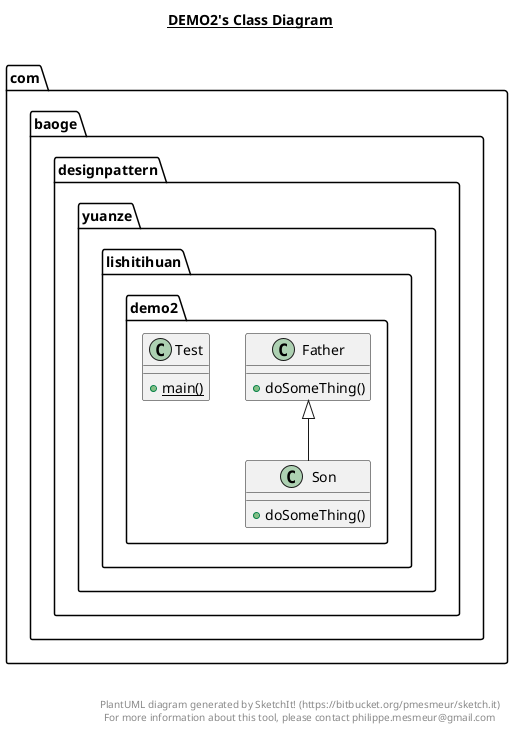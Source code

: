 @startuml

title __DEMO2's Class Diagram__\n

  namespace com.baoge.designpattern {
    namespace yuanze.lishitihuan.demo2 {
      class com.baoge.designpattern.yuanze.lishitihuan.demo2.Father {
          + doSomeThing()
      }
    }
  }
  

  namespace com.baoge.designpattern {
    namespace yuanze.lishitihuan.demo2 {
      class com.baoge.designpattern.yuanze.lishitihuan.demo2.Son {
          + doSomeThing()
      }
    }
  }
  

  namespace com.baoge.designpattern {
    namespace yuanze.lishitihuan.demo2 {
      class com.baoge.designpattern.yuanze.lishitihuan.demo2.Test {
          {static} + main()
      }
    }
  }
  

  com.baoge.designpattern.yuanze.lishitihuan.demo2.Son -up-|> com.baoge.designpattern.yuanze.lishitihuan.demo2.Father


right footer


PlantUML diagram generated by SketchIt! (https://bitbucket.org/pmesmeur/sketch.it)
For more information about this tool, please contact philippe.mesmeur@gmail.com
endfooter

@enduml
